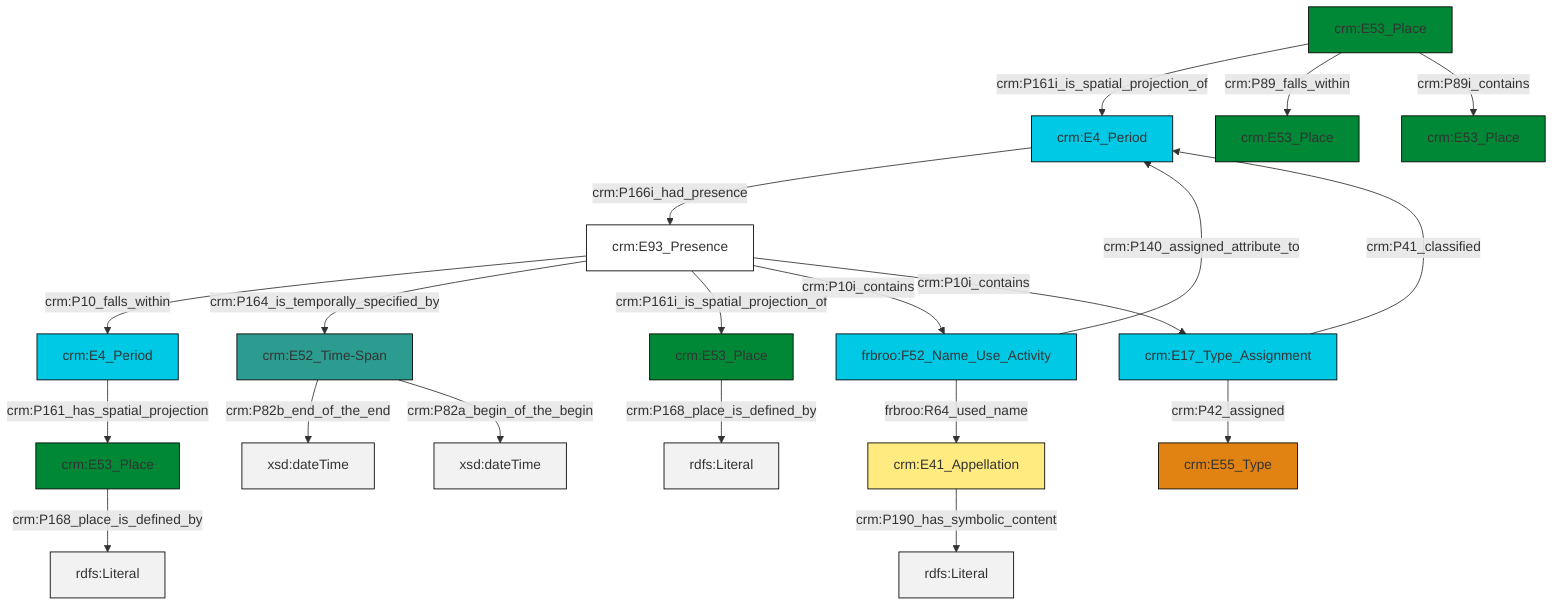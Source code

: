 graph TD
classDef Literal fill:#f2f2f2,stroke:#000000;
classDef CRM_Entity fill:#FFFFFF,stroke:#000000;
classDef Temporal_Entity fill:#00C9E6, stroke:#000000;
classDef Type fill:#E18312, stroke:#000000;
classDef Time-Span fill:#2C9C91, stroke:#000000;
classDef Appellation fill:#FFEB7F, stroke:#000000;
classDef Place fill:#008836, stroke:#000000;
classDef Persistent_Item fill:#B266B2, stroke:#000000;
classDef Conceptual_Object fill:#FFD700, stroke:#000000;
classDef Physical_Thing fill:#D2B48C, stroke:#000000;
classDef Actor fill:#f58aad, stroke:#000000;
classDef PC_Classes fill:#4ce600, stroke:#000000;
classDef Multi fill:#cccccc,stroke:#000000;

2["crm:E53_Place"]:::Place -->|crm:P168_place_is_defined_by| 4[rdfs:Literal]:::Literal
5["crm:E52_Time-Span"]:::Time-Span -->|crm:P82b_end_of_the_end| 6[xsd:dateTime]:::Literal
0["crm:E4_Period"]:::Temporal_Entity -->|crm:P161_has_spatial_projection| 7["crm:E53_Place"]:::Place
12["crm:E53_Place"]:::Place -->|crm:P161i_is_spatial_projection_of| 8["crm:E4_Period"]:::Temporal_Entity
13["crm:E41_Appellation"]:::Appellation -->|crm:P190_has_symbolic_content| 14[rdfs:Literal]:::Literal
15["frbroo:F52_Name_Use_Activity"]:::Temporal_Entity -->|frbroo:R64_used_name| 13["crm:E41_Appellation"]:::Appellation
12["crm:E53_Place"]:::Place -->|crm:P89_falls_within| 16["crm:E53_Place"]:::Place
18["crm:E93_Presence"]:::CRM_Entity -->|crm:P10_falls_within| 0["crm:E4_Period"]:::Temporal_Entity
18["crm:E93_Presence"]:::CRM_Entity -->|crm:P164_is_temporally_specified_by| 5["crm:E52_Time-Span"]:::Time-Span
5["crm:E52_Time-Span"]:::Time-Span -->|crm:P82a_begin_of_the_begin| 23[xsd:dateTime]:::Literal
15["frbroo:F52_Name_Use_Activity"]:::Temporal_Entity -->|crm:P140_assigned_attribute_to| 8["crm:E4_Period"]:::Temporal_Entity
18["crm:E93_Presence"]:::CRM_Entity -->|crm:P161i_is_spatial_projection_of| 2["crm:E53_Place"]:::Place
10["crm:E17_Type_Assignment"]:::Temporal_Entity -->|crm:P41_classified| 8["crm:E4_Period"]:::Temporal_Entity
8["crm:E4_Period"]:::Temporal_Entity -->|crm:P166i_had_presence| 18["crm:E93_Presence"]:::CRM_Entity
12["crm:E53_Place"]:::Place -->|crm:P89i_contains| 26["crm:E53_Place"]:::Place
10["crm:E17_Type_Assignment"]:::Temporal_Entity -->|crm:P42_assigned| 21["crm:E55_Type"]:::Type
7["crm:E53_Place"]:::Place -->|crm:P168_place_is_defined_by| 27[rdfs:Literal]:::Literal
18["crm:E93_Presence"]:::CRM_Entity -->|crm:P10i_contains| 15["frbroo:F52_Name_Use_Activity"]:::Temporal_Entity
18["crm:E93_Presence"]:::CRM_Entity -->|crm:P10i_contains| 10["crm:E17_Type_Assignment"]:::Temporal_Entity